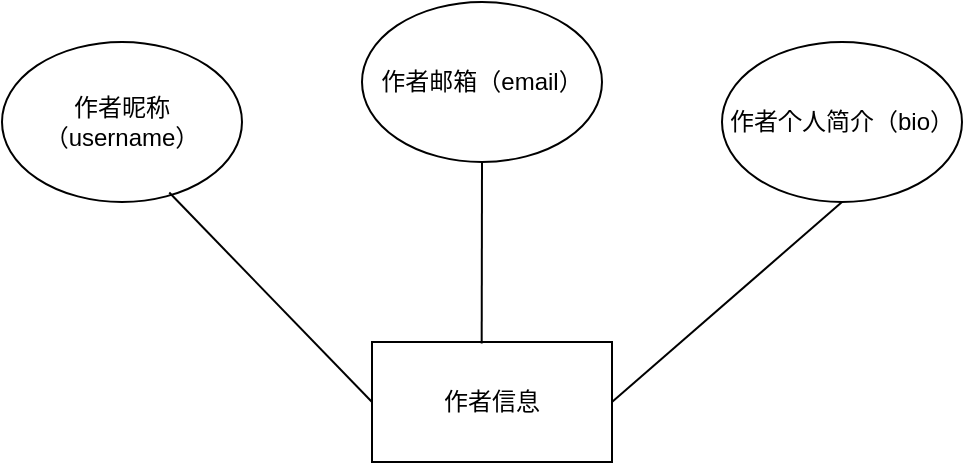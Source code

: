 <mxfile version="21.2.7" type="github">
  <diagram name="Page-1" id="j0Sm1u_6WgeKhw2krTU0">
    <mxGraphModel dx="1154" dy="543" grid="1" gridSize="10" guides="1" tooltips="1" connect="1" arrows="1" fold="1" page="1" pageScale="1" pageWidth="850" pageHeight="1100" math="0" shadow="0">
      <root>
        <mxCell id="0" />
        <mxCell id="1" parent="0" />
        <mxCell id="zJBcB_fEjApBJrfsMpUh-1" value="作者信息" style="rounded=0;whiteSpace=wrap;html=1;" parent="1" vertex="1">
          <mxGeometry x="305" y="290" width="120" height="60" as="geometry" />
        </mxCell>
        <mxCell id="zJBcB_fEjApBJrfsMpUh-2" value="作者昵称（username）" style="ellipse;whiteSpace=wrap;html=1;" parent="1" vertex="1">
          <mxGeometry x="120" y="140" width="120" height="80" as="geometry" />
        </mxCell>
        <mxCell id="zJBcB_fEjApBJrfsMpUh-3" value="作者邮箱（email）" style="ellipse;whiteSpace=wrap;html=1;" parent="1" vertex="1">
          <mxGeometry x="300" y="120" width="120" height="80" as="geometry" />
        </mxCell>
        <mxCell id="zJBcB_fEjApBJrfsMpUh-4" value="作者个人简介（bio）" style="ellipse;whiteSpace=wrap;html=1;" parent="1" vertex="1">
          <mxGeometry x="480" y="140" width="120" height="80" as="geometry" />
        </mxCell>
        <mxCell id="zJBcB_fEjApBJrfsMpUh-5" value="" style="endArrow=none;html=1;rounded=0;entryX=0.697;entryY=0.941;entryDx=0;entryDy=0;entryPerimeter=0;exitX=0;exitY=0.5;exitDx=0;exitDy=0;" parent="1" source="zJBcB_fEjApBJrfsMpUh-1" target="zJBcB_fEjApBJrfsMpUh-2" edge="1">
          <mxGeometry width="50" height="50" relative="1" as="geometry">
            <mxPoint x="300" y="320" as="sourcePoint" />
            <mxPoint x="90" y="280" as="targetPoint" />
          </mxGeometry>
        </mxCell>
        <mxCell id="zJBcB_fEjApBJrfsMpUh-7" value="" style="endArrow=none;html=1;rounded=0;exitX=1;exitY=0.5;exitDx=0;exitDy=0;entryX=0.5;entryY=1;entryDx=0;entryDy=0;" parent="1" source="zJBcB_fEjApBJrfsMpUh-1" target="zJBcB_fEjApBJrfsMpUh-4" edge="1">
          <mxGeometry width="50" height="50" relative="1" as="geometry">
            <mxPoint x="480" y="330" as="sourcePoint" />
            <mxPoint x="530" y="280" as="targetPoint" />
          </mxGeometry>
        </mxCell>
        <mxCell id="c9Bk1TPjQyUwPAl_2GKz-1" value="" style="endArrow=none;html=1;rounded=0;exitX=0.457;exitY=0.013;exitDx=0;exitDy=0;exitPerimeter=0;" edge="1" parent="1" source="zJBcB_fEjApBJrfsMpUh-1">
          <mxGeometry width="50" height="50" relative="1" as="geometry">
            <mxPoint x="310" y="250" as="sourcePoint" />
            <mxPoint x="360" y="200" as="targetPoint" />
          </mxGeometry>
        </mxCell>
      </root>
    </mxGraphModel>
  </diagram>
</mxfile>
